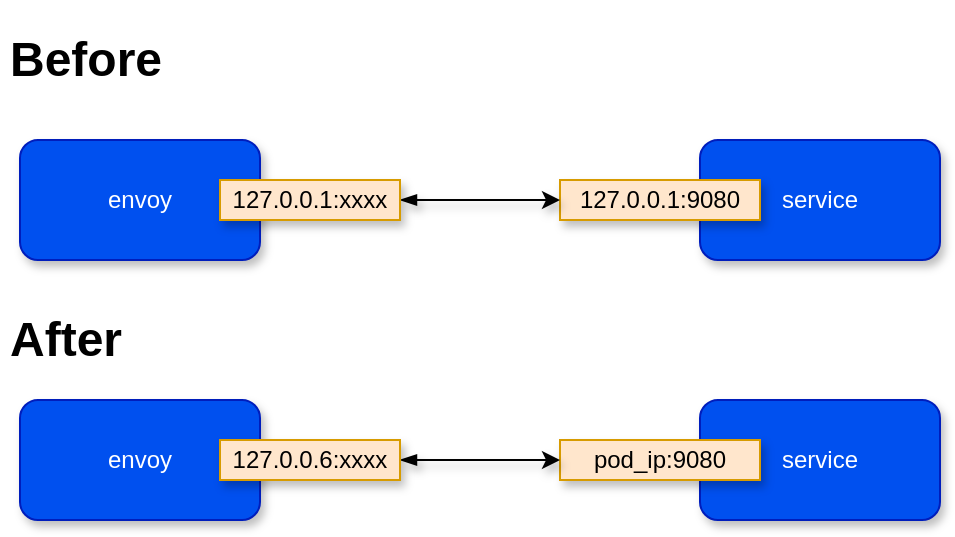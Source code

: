 <mxfile version="14.4.2" type="github">
  <diagram id="wo49QV2-JNsMRJkJcrv5" name="Page-1">
    <mxGraphModel dx="782" dy="475" grid="1" gridSize="10" guides="1" tooltips="1" connect="1" arrows="1" fold="1" page="1" pageScale="1" pageWidth="850" pageHeight="1100" math="0" shadow="0">
      <root>
        <mxCell id="0" />
        <mxCell id="1" parent="0" />
        <mxCell id="aTHE934DpPoNSxwtd_ln-1" value="envoy" style="rounded=1;whiteSpace=wrap;html=1;fillColor=#0050ef;strokeColor=#001DBC;fontColor=#ffffff;shadow=1;" parent="1" vertex="1">
          <mxGeometry x="120" y="160" width="120" height="60" as="geometry" />
        </mxCell>
        <mxCell id="aTHE934DpPoNSxwtd_ln-2" value="service" style="rounded=1;whiteSpace=wrap;html=1;fillColor=#0050ef;strokeColor=#001DBC;fontColor=#ffffff;shadow=1;" parent="1" vertex="1">
          <mxGeometry x="460" y="160" width="120" height="60" as="geometry" />
        </mxCell>
        <mxCell id="aTHE934DpPoNSxwtd_ln-3" value="127.0.0.1:9080" style="text;html=1;strokeColor=#d79b00;fillColor=#ffe6cc;align=center;verticalAlign=middle;whiteSpace=wrap;rounded=0;shadow=1;" parent="1" vertex="1">
          <mxGeometry x="390" y="180" width="100" height="20" as="geometry" />
        </mxCell>
        <mxCell id="aTHE934DpPoNSxwtd_ln-5" style="edgeStyle=orthogonalEdgeStyle;rounded=1;orthogonalLoop=1;jettySize=auto;html=1;entryX=0;entryY=0.5;entryDx=0;entryDy=0;startArrow=blockThin;startFill=1;shadow=1;" parent="1" source="aTHE934DpPoNSxwtd_ln-4" target="aTHE934DpPoNSxwtd_ln-3" edge="1">
          <mxGeometry relative="1" as="geometry" />
        </mxCell>
        <mxCell id="aTHE934DpPoNSxwtd_ln-4" value="127.0.0.1:xxxx" style="text;html=1;strokeColor=#d79b00;fillColor=#ffe6cc;align=center;verticalAlign=middle;whiteSpace=wrap;rounded=0;shadow=1;" parent="1" vertex="1">
          <mxGeometry x="220" y="180" width="90" height="20" as="geometry" />
        </mxCell>
        <mxCell id="aTHE934DpPoNSxwtd_ln-6" value="envoy" style="rounded=1;whiteSpace=wrap;html=1;fillColor=#0050ef;strokeColor=#001DBC;fontColor=#ffffff;shadow=1;" parent="1" vertex="1">
          <mxGeometry x="120" y="290" width="120" height="60" as="geometry" />
        </mxCell>
        <mxCell id="aTHE934DpPoNSxwtd_ln-7" value="service" style="rounded=1;whiteSpace=wrap;html=1;fillColor=#0050ef;strokeColor=#001DBC;fontColor=#ffffff;shadow=1;" parent="1" vertex="1">
          <mxGeometry x="460" y="290" width="120" height="60" as="geometry" />
        </mxCell>
        <mxCell id="aTHE934DpPoNSxwtd_ln-8" value="pod_ip:9080" style="text;html=1;strokeColor=#d79b00;fillColor=#ffe6cc;align=center;verticalAlign=middle;whiteSpace=wrap;rounded=0;shadow=1;" parent="1" vertex="1">
          <mxGeometry x="390" y="310" width="100" height="20" as="geometry" />
        </mxCell>
        <mxCell id="aTHE934DpPoNSxwtd_ln-9" style="edgeStyle=orthogonalEdgeStyle;rounded=0;orthogonalLoop=1;jettySize=auto;html=1;entryX=0;entryY=0.5;entryDx=0;entryDy=0;startArrow=blockThin;startFill=1;shadow=1;" parent="1" source="aTHE934DpPoNSxwtd_ln-10" target="aTHE934DpPoNSxwtd_ln-8" edge="1">
          <mxGeometry relative="1" as="geometry" />
        </mxCell>
        <mxCell id="aTHE934DpPoNSxwtd_ln-10" value="127.0.0.6:xxxx" style="text;html=1;strokeColor=#d79b00;fillColor=#ffe6cc;align=center;verticalAlign=middle;whiteSpace=wrap;rounded=0;shadow=1;" parent="1" vertex="1">
          <mxGeometry x="220" y="310" width="90" height="20" as="geometry" />
        </mxCell>
        <mxCell id="aTHE934DpPoNSxwtd_ln-11" value="&lt;h1&gt;Before&lt;/h1&gt;" style="text;html=1;strokeColor=none;fillColor=none;spacing=5;spacingTop=-20;whiteSpace=wrap;overflow=hidden;rounded=0;" parent="1" vertex="1">
          <mxGeometry x="110" y="100" width="190" height="40" as="geometry" />
        </mxCell>
        <mxCell id="aTHE934DpPoNSxwtd_ln-12" value="&lt;h1&gt;After&lt;/h1&gt;" style="text;html=1;strokeColor=none;fillColor=none;spacing=5;spacingTop=-20;whiteSpace=wrap;overflow=hidden;rounded=0;" parent="1" vertex="1">
          <mxGeometry x="110" y="240" width="190" height="40" as="geometry" />
        </mxCell>
      </root>
    </mxGraphModel>
  </diagram>
</mxfile>
